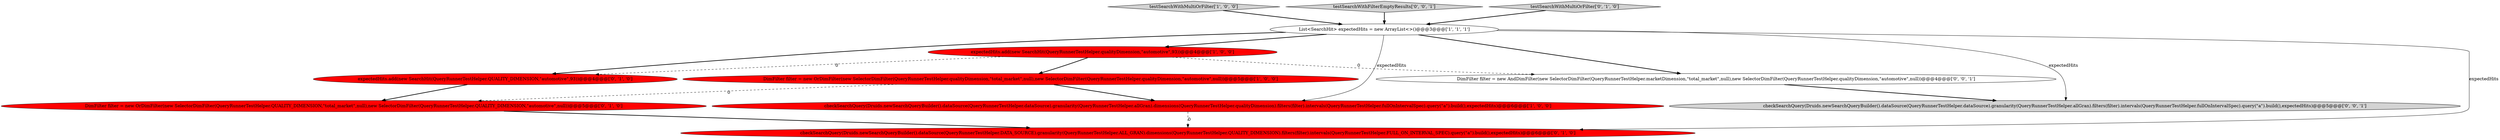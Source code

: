 digraph {
2 [style = filled, label = "checkSearchQuery(Druids.newSearchQueryBuilder().dataSource(QueryRunnerTestHelper.dataSource).granularity(QueryRunnerTestHelper.allGran).dimensions(QueryRunnerTestHelper.qualityDimension).filters(filter).intervals(QueryRunnerTestHelper.fullOnIntervalSpec).query(\"a\").build(),expectedHits)@@@6@@@['1', '0', '0']", fillcolor = red, shape = ellipse image = "AAA1AAABBB1BBB"];
10 [style = filled, label = "DimFilter filter = new AndDimFilter(new SelectorDimFilter(QueryRunnerTestHelper.marketDimension,\"total_market\",null),new SelectorDimFilter(QueryRunnerTestHelper.qualityDimension,\"automotive\",null))@@@4@@@['0', '0', '1']", fillcolor = white, shape = ellipse image = "AAA0AAABBB3BBB"];
3 [style = filled, label = "expectedHits.add(new SearchHit(QueryRunnerTestHelper.qualityDimension,\"automotive\",93))@@@4@@@['1', '0', '0']", fillcolor = red, shape = ellipse image = "AAA1AAABBB1BBB"];
4 [style = filled, label = "DimFilter filter = new OrDimFilter(new SelectorDimFilter(QueryRunnerTestHelper.qualityDimension,\"total_market\",null),new SelectorDimFilter(QueryRunnerTestHelper.qualityDimension,\"automotive\",null))@@@5@@@['1', '0', '0']", fillcolor = red, shape = ellipse image = "AAA1AAABBB1BBB"];
1 [style = filled, label = "testSearchWithMultiOrFilter['1', '0', '0']", fillcolor = lightgray, shape = diamond image = "AAA0AAABBB1BBB"];
6 [style = filled, label = "expectedHits.add(new SearchHit(QueryRunnerTestHelper.QUALITY_DIMENSION,\"automotive\",93))@@@4@@@['0', '1', '0']", fillcolor = red, shape = ellipse image = "AAA1AAABBB2BBB"];
0 [style = filled, label = "List<SearchHit> expectedHits = new ArrayList<>()@@@3@@@['1', '1', '1']", fillcolor = white, shape = ellipse image = "AAA0AAABBB1BBB"];
11 [style = filled, label = "testSearchWithFilterEmptyResults['0', '0', '1']", fillcolor = lightgray, shape = diamond image = "AAA0AAABBB3BBB"];
7 [style = filled, label = "checkSearchQuery(Druids.newSearchQueryBuilder().dataSource(QueryRunnerTestHelper.DATA_SOURCE).granularity(QueryRunnerTestHelper.ALL_GRAN).dimensions(QueryRunnerTestHelper.QUALITY_DIMENSION).filters(filter).intervals(QueryRunnerTestHelper.FULL_ON_INTERVAL_SPEC).query(\"a\").build(),expectedHits)@@@6@@@['0', '1', '0']", fillcolor = red, shape = ellipse image = "AAA1AAABBB2BBB"];
5 [style = filled, label = "DimFilter filter = new OrDimFilter(new SelectorDimFilter(QueryRunnerTestHelper.QUALITY_DIMENSION,\"total_market\",null),new SelectorDimFilter(QueryRunnerTestHelper.QUALITY_DIMENSION,\"automotive\",null))@@@5@@@['0', '1', '0']", fillcolor = red, shape = ellipse image = "AAA1AAABBB2BBB"];
8 [style = filled, label = "testSearchWithMultiOrFilter['0', '1', '0']", fillcolor = lightgray, shape = diamond image = "AAA0AAABBB2BBB"];
9 [style = filled, label = "checkSearchQuery(Druids.newSearchQueryBuilder().dataSource(QueryRunnerTestHelper.dataSource).granularity(QueryRunnerTestHelper.allGran).filters(filter).intervals(QueryRunnerTestHelper.fullOnIntervalSpec).query(\"a\").build(),expectedHits)@@@5@@@['0', '0', '1']", fillcolor = lightgray, shape = ellipse image = "AAA0AAABBB3BBB"];
8->0 [style = bold, label=""];
0->3 [style = bold, label=""];
0->7 [style = solid, label="expectedHits"];
5->7 [style = bold, label=""];
0->9 [style = solid, label="expectedHits"];
6->5 [style = bold, label=""];
4->5 [style = dashed, label="0"];
0->10 [style = bold, label=""];
10->9 [style = bold, label=""];
11->0 [style = bold, label=""];
0->2 [style = solid, label="expectedHits"];
4->2 [style = bold, label=""];
1->0 [style = bold, label=""];
3->6 [style = dashed, label="0"];
3->10 [style = dashed, label="0"];
2->7 [style = dashed, label="0"];
0->6 [style = bold, label=""];
3->4 [style = bold, label=""];
}
